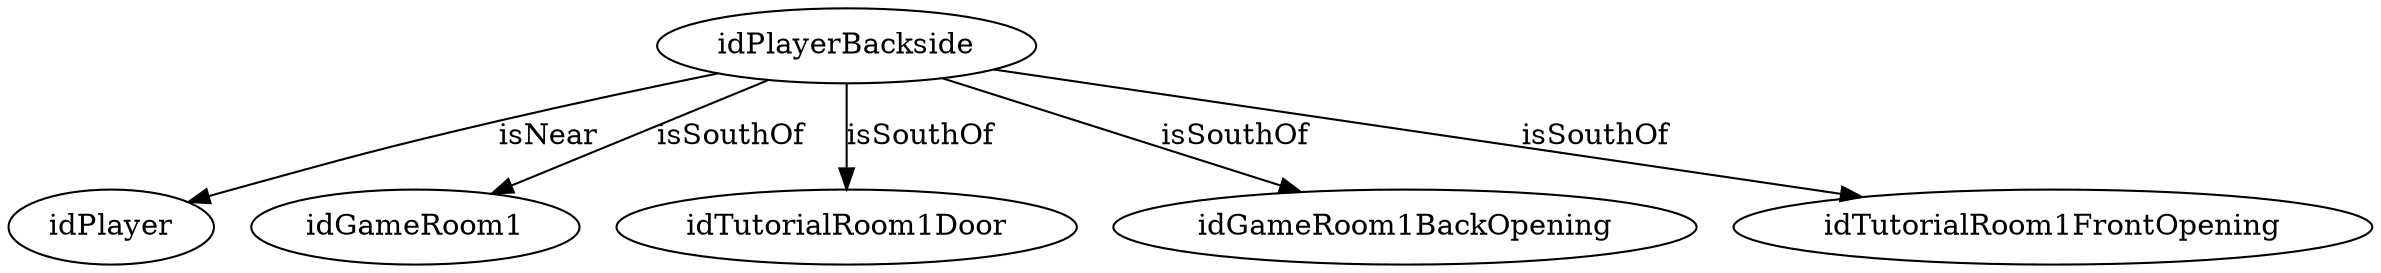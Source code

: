 strict digraph  {
idPlayerBackside [node_type=entity_node];
idPlayer [node_type=entity_node];
idGameRoom1 [node_type=entity_node];
idTutorialRoom1Door [node_type=entity_node];
idGameRoom1BackOpening [node_type=entity_node];
idTutorialRoom1FrontOpening [node_type=entity_node];
idPlayerBackside -> idPlayer  [edge_type=relationship, label=isNear];
idPlayerBackside -> idGameRoom1  [edge_type=relationship, label=isSouthOf];
idPlayerBackside -> idTutorialRoom1Door  [edge_type=relationship, label=isSouthOf];
idPlayerBackside -> idGameRoom1BackOpening  [edge_type=relationship, label=isSouthOf];
idPlayerBackside -> idTutorialRoom1FrontOpening  [edge_type=relationship, label=isSouthOf];
}
